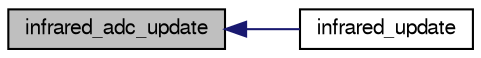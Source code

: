 digraph "infrared_adc_update"
{
  edge [fontname="FreeSans",fontsize="10",labelfontname="FreeSans",labelfontsize="10"];
  node [fontname="FreeSans",fontsize="10",shape=record];
  rankdir="LR";
  Node1 [label="infrared_adc_update",height=0.2,width=0.4,color="black", fillcolor="grey75", style="filled", fontcolor="black"];
  Node1 -> Node2 [dir="back",color="midnightblue",fontsize="10",style="solid",fontname="FreeSans"];
  Node2 [label="infrared_update",height=0.2,width=0.4,color="black", fillcolor="white", style="filled",URL="$infrared__adc_8c.html#a5963ae7bc82246ddba3a441e738db4df"];
}
